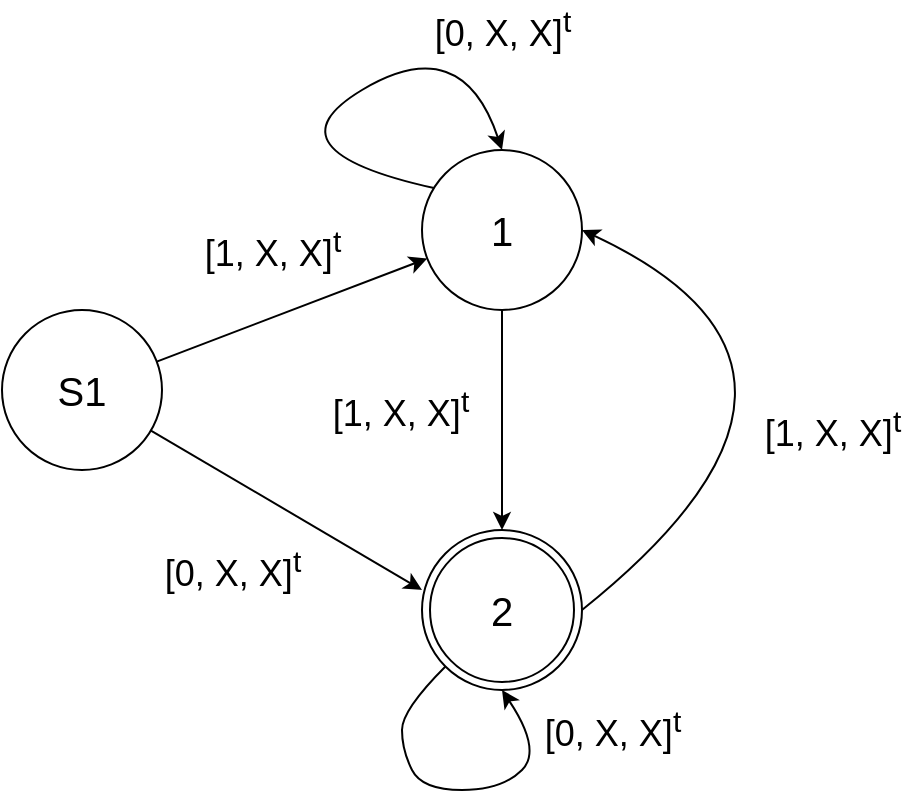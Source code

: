 <mxfile version="14.9.6" type="device"><diagram id="OHeRNBmQWGRJmdJ7nUxY" name="Página-1"><mxGraphModel dx="1422" dy="822" grid="1" gridSize="10" guides="1" tooltips="1" connect="1" arrows="1" fold="1" page="1" pageScale="1" pageWidth="827" pageHeight="1169" math="0" shadow="0"><root><mxCell id="0"/><mxCell id="1" parent="0"/><mxCell id="-HGz8KQiCss9kBOnYwSW-2" value="&lt;span style=&quot;font-size: 20px&quot;&gt;2&lt;/span&gt;" style="ellipse;shape=doubleEllipse;whiteSpace=wrap;html=1;aspect=fixed;" parent="1" vertex="1"><mxGeometry x="380" y="310" width="80" height="80" as="geometry"/></mxCell><mxCell id="-HGz8KQiCss9kBOnYwSW-3" value="&lt;font style=&quot;font-size: 20px&quot;&gt;S1&lt;/font&gt;" style="ellipse;whiteSpace=wrap;html=1;aspect=fixed;" parent="1" vertex="1"><mxGeometry x="170" y="200" width="80" height="80" as="geometry"/></mxCell><mxCell id="-HGz8KQiCss9kBOnYwSW-12" value="" style="edgeStyle=orthogonalEdgeStyle;rounded=0;orthogonalLoop=1;jettySize=auto;html=1;" parent="1" source="-HGz8KQiCss9kBOnYwSW-4" target="-HGz8KQiCss9kBOnYwSW-2" edge="1"><mxGeometry relative="1" as="geometry"/></mxCell><mxCell id="-HGz8KQiCss9kBOnYwSW-4" value="&lt;span style=&quot;font-size: 20px&quot;&gt;1&lt;/span&gt;" style="ellipse;whiteSpace=wrap;html=1;aspect=fixed;" parent="1" vertex="1"><mxGeometry x="380" y="120" width="80" height="80" as="geometry"/></mxCell><mxCell id="-HGz8KQiCss9kBOnYwSW-11" value="" style="endArrow=classic;html=1;" parent="1" source="-HGz8KQiCss9kBOnYwSW-3" target="-HGz8KQiCss9kBOnYwSW-4" edge="1"><mxGeometry width="50" height="50" relative="1" as="geometry"><mxPoint x="290" y="250" as="sourcePoint"/><mxPoint x="340" y="200" as="targetPoint"/></mxGeometry></mxCell><mxCell id="-HGz8KQiCss9kBOnYwSW-13" value="&lt;font style=&quot;font-size: 18px&quot;&gt;[1, X, X]&lt;sup&gt;t&lt;/sup&gt;&lt;/font&gt;" style="text;html=1;align=center;verticalAlign=middle;resizable=0;points=[];autosize=1;strokeColor=none;" parent="1" vertex="1"><mxGeometry x="265" y="155" width="80" height="30" as="geometry"/></mxCell><mxCell id="-HGz8KQiCss9kBOnYwSW-17" value="" style="endArrow=classic;html=1;" parent="1" source="-HGz8KQiCss9kBOnYwSW-3" edge="1"><mxGeometry width="50" height="50" relative="1" as="geometry"><mxPoint x="210" y="380" as="sourcePoint"/><mxPoint x="380" y="340" as="targetPoint"/></mxGeometry></mxCell><mxCell id="-HGz8KQiCss9kBOnYwSW-19" value="" style="curved=1;endArrow=classic;html=1;exitX=1;exitY=0.5;exitDx=0;exitDy=0;entryX=1;entryY=0.5;entryDx=0;entryDy=0;" parent="1" source="-HGz8KQiCss9kBOnYwSW-2" target="-HGz8KQiCss9kBOnYwSW-4" edge="1"><mxGeometry width="50" height="50" relative="1" as="geometry"><mxPoint x="530" y="310" as="sourcePoint"/><mxPoint x="490" y="170" as="targetPoint"/><Array as="points"><mxPoint x="610" y="230"/></Array></mxGeometry></mxCell><mxCell id="-HGz8KQiCss9kBOnYwSW-20" value="&lt;font style=&quot;font-size: 18px&quot;&gt;[1, X, X]&lt;sup&gt;t&lt;/sup&gt;&lt;/font&gt;" style="text;html=1;align=center;verticalAlign=middle;resizable=0;points=[];autosize=1;strokeColor=none;" parent="1" vertex="1"><mxGeometry x="329" y="235" width="80" height="30" as="geometry"/></mxCell><mxCell id="-HGz8KQiCss9kBOnYwSW-21" value="&lt;font style=&quot;font-size: 18px&quot;&gt;[1, X, X]&lt;sup&gt;t&lt;/sup&gt;&lt;/font&gt;" style="text;html=1;align=center;verticalAlign=middle;resizable=0;points=[];autosize=1;strokeColor=none;" parent="1" vertex="1"><mxGeometry x="545" y="245" width="80" height="30" as="geometry"/></mxCell><mxCell id="-HGz8KQiCss9kBOnYwSW-22" value="&lt;font style=&quot;font-size: 18px&quot;&gt;[0, X, X]&lt;sup&gt;t&lt;/sup&gt;&lt;/font&gt;" style="text;html=1;align=center;verticalAlign=middle;resizable=0;points=[];autosize=1;strokeColor=none;" parent="1" vertex="1"><mxGeometry x="245" y="315" width="80" height="30" as="geometry"/></mxCell><mxCell id="-HGz8KQiCss9kBOnYwSW-24" value="" style="curved=1;endArrow=classic;html=1;exitX=0;exitY=1;exitDx=0;exitDy=0;entryX=0.5;entryY=1;entryDx=0;entryDy=0;" parent="1" source="-HGz8KQiCss9kBOnYwSW-2" target="-HGz8KQiCss9kBOnYwSW-2" edge="1"><mxGeometry width="50" height="50" relative="1" as="geometry"><mxPoint x="460" y="560" as="sourcePoint"/><mxPoint x="460" y="370" as="targetPoint"/><Array as="points"><mxPoint x="370" y="400"/><mxPoint x="370" y="420"/><mxPoint x="380" y="440"/><mxPoint x="420" y="440"/><mxPoint x="440" y="420"/></Array></mxGeometry></mxCell><mxCell id="-HGz8KQiCss9kBOnYwSW-26" value="" style="curved=1;endArrow=classic;html=1;exitX=0.075;exitY=0.238;exitDx=0;exitDy=0;exitPerimeter=0;entryX=0.5;entryY=0;entryDx=0;entryDy=0;" parent="1" source="-HGz8KQiCss9kBOnYwSW-4" target="-HGz8KQiCss9kBOnYwSW-4" edge="1"><mxGeometry width="50" height="50" relative="1" as="geometry"><mxPoint x="250" y="120" as="sourcePoint"/><mxPoint x="300" y="70" as="targetPoint"/><Array as="points"><mxPoint x="300" y="120"/><mxPoint x="400" y="60"/></Array></mxGeometry></mxCell><mxCell id="-HGz8KQiCss9kBOnYwSW-27" value="&lt;font style=&quot;font-size: 18px&quot;&gt;[0, X, X]&lt;sup&gt;t&lt;/sup&gt;&lt;/font&gt;" style="text;html=1;align=center;verticalAlign=middle;resizable=0;points=[];autosize=1;strokeColor=none;" parent="1" vertex="1"><mxGeometry x="435" y="395" width="80" height="30" as="geometry"/></mxCell><mxCell id="-HGz8KQiCss9kBOnYwSW-28" value="&lt;font style=&quot;font-size: 18px&quot;&gt;[0, X, X]&lt;sup&gt;t&lt;/sup&gt;&lt;/font&gt;" style="text;html=1;align=center;verticalAlign=middle;resizable=0;points=[];autosize=1;strokeColor=none;" parent="1" vertex="1"><mxGeometry x="380" y="45" width="80" height="30" as="geometry"/></mxCell></root></mxGraphModel></diagram></mxfile>